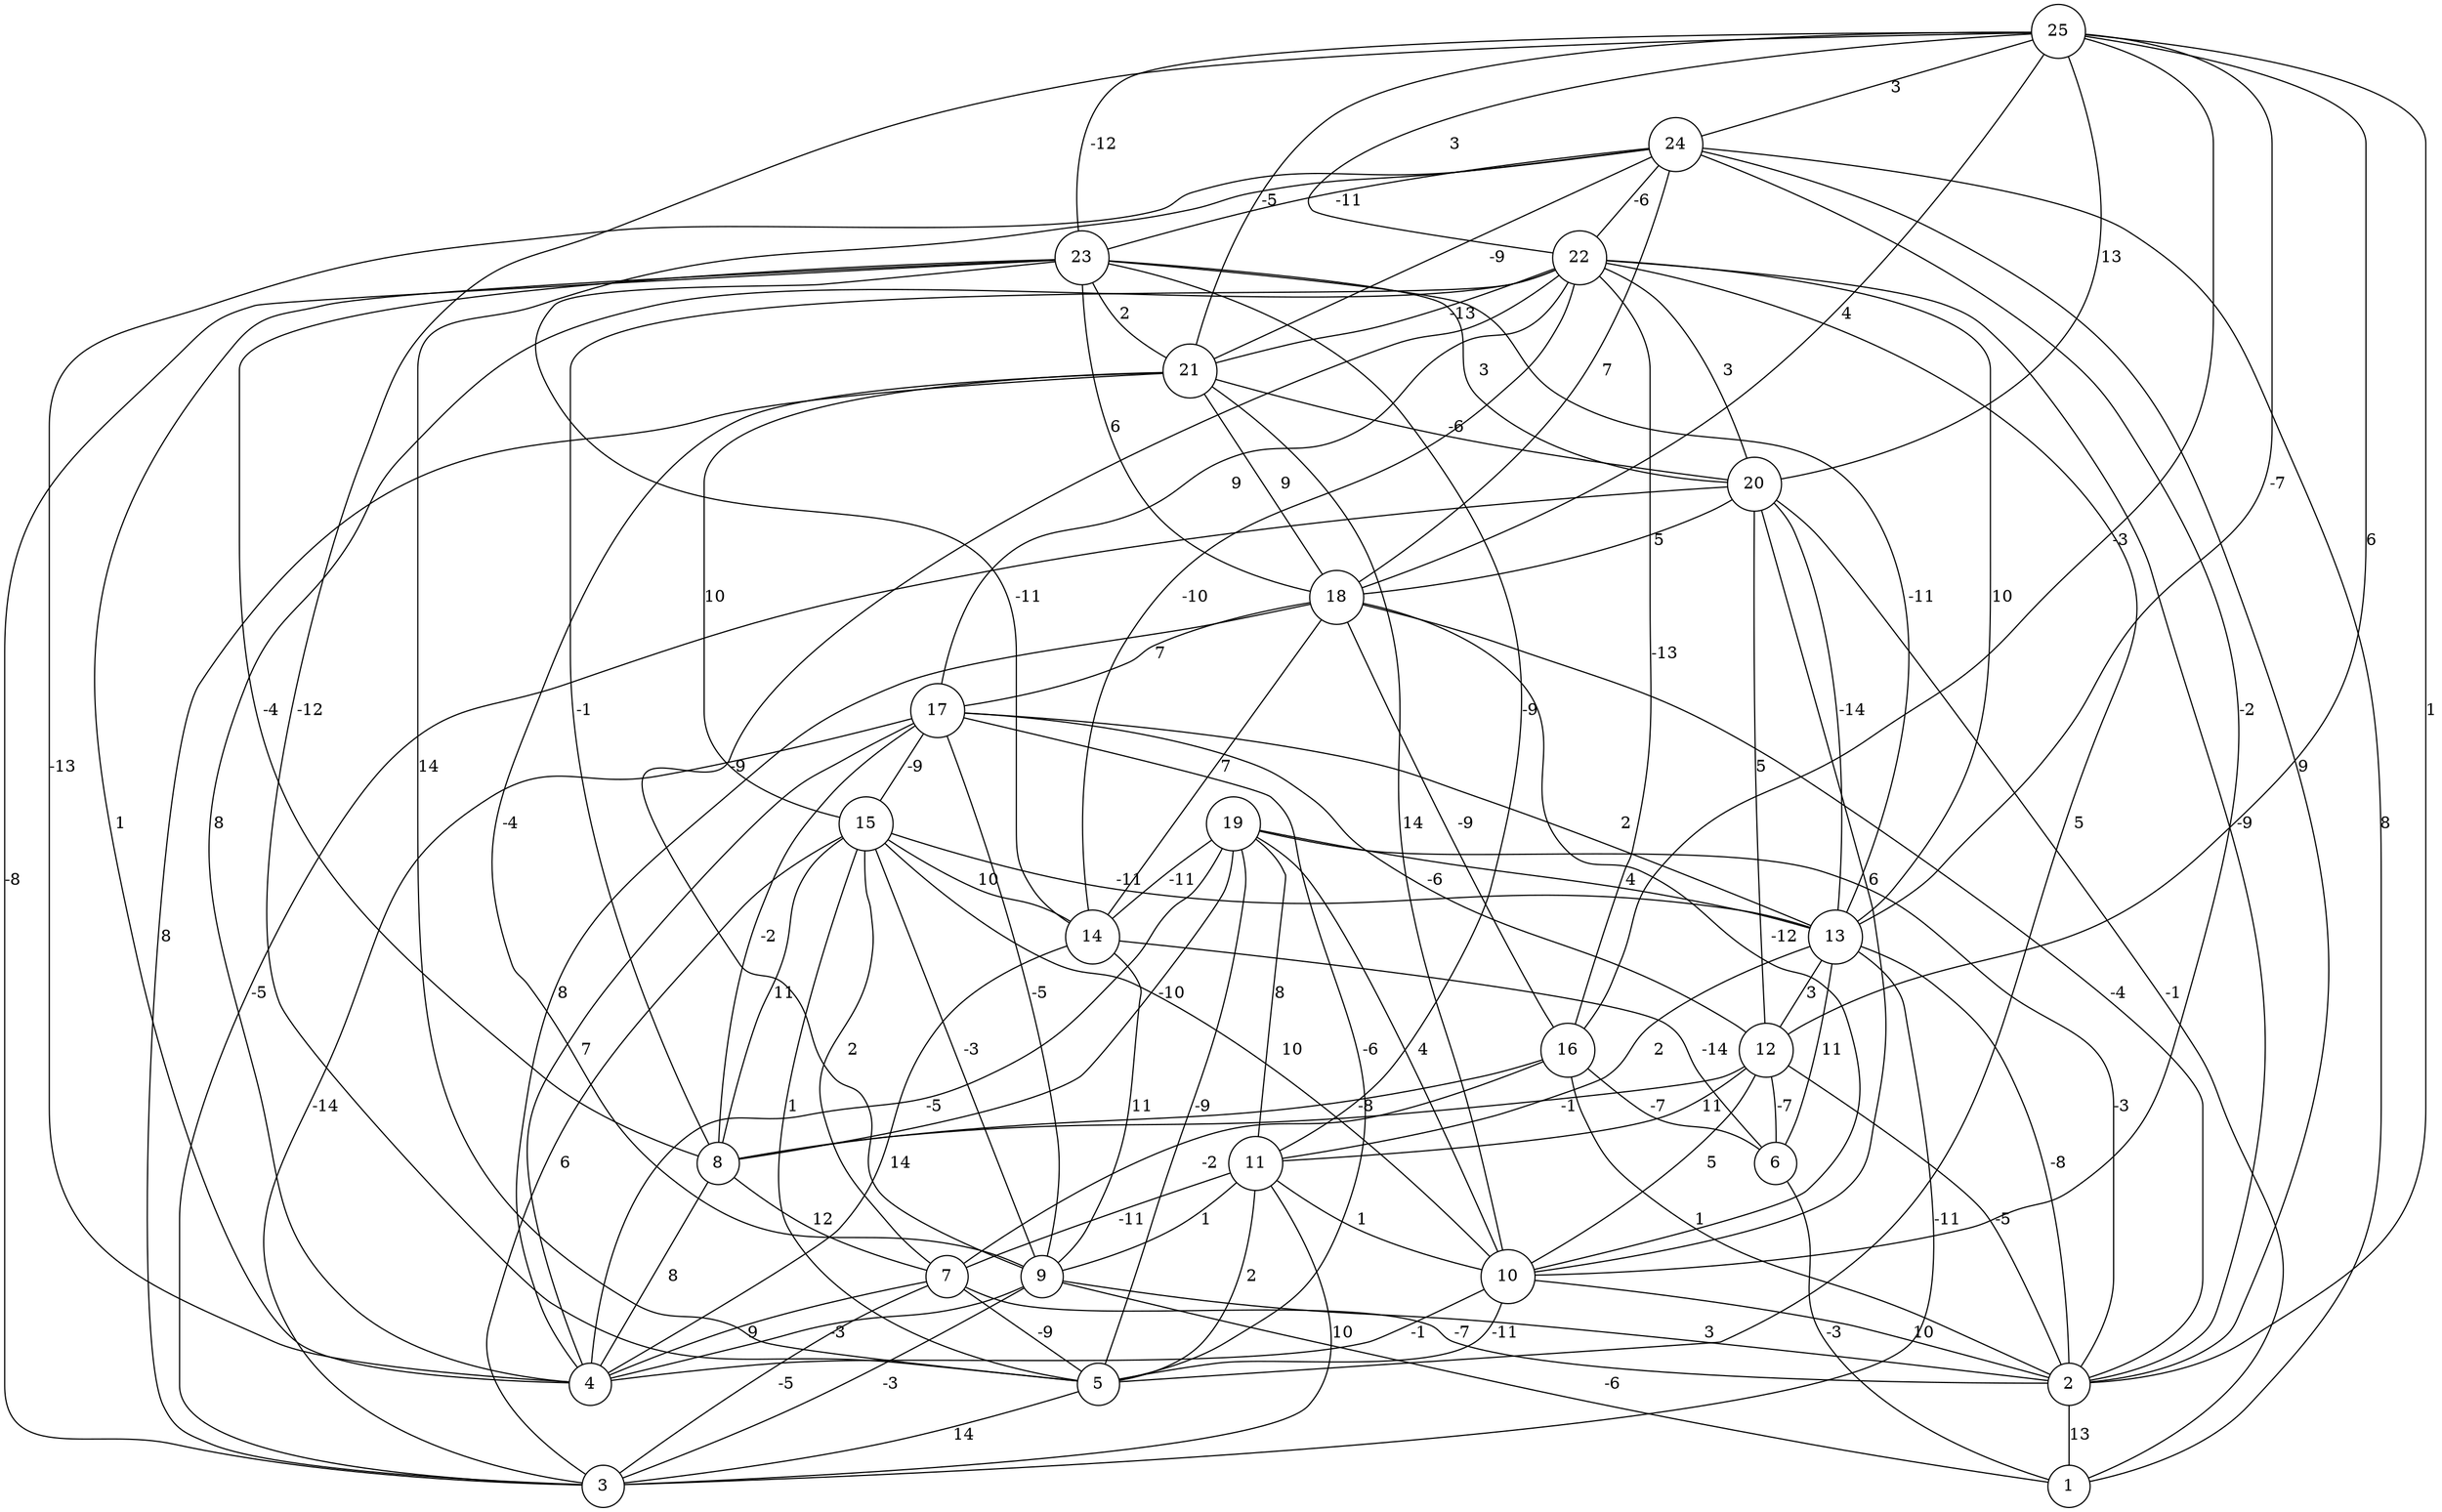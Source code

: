graph { 
	 fontname="Helvetica,Arial,sans-serif" 
	 node [shape = circle]; 
	 25 -- 2 [label = "1"];
	 25 -- 5 [label = "-12"];
	 25 -- 12 [label = "6"];
	 25 -- 13 [label = "-7"];
	 25 -- 16 [label = "-3"];
	 25 -- 18 [label = "4"];
	 25 -- 20 [label = "13"];
	 25 -- 21 [label = "-5"];
	 25 -- 22 [label = "3"];
	 25 -- 23 [label = "-12"];
	 25 -- 24 [label = "3"];
	 24 -- 1 [label = "8"];
	 24 -- 2 [label = "9"];
	 24 -- 4 [label = "-13"];
	 24 -- 5 [label = "14"];
	 24 -- 10 [label = "-2"];
	 24 -- 18 [label = "7"];
	 24 -- 21 [label = "-9"];
	 24 -- 22 [label = "-6"];
	 24 -- 23 [label = "-11"];
	 23 -- 3 [label = "-8"];
	 23 -- 4 [label = "1"];
	 23 -- 8 [label = "-4"];
	 23 -- 11 [label = "-9"];
	 23 -- 13 [label = "-11"];
	 23 -- 14 [label = "-11"];
	 23 -- 18 [label = "6"];
	 23 -- 20 [label = "3"];
	 23 -- 21 [label = "2"];
	 22 -- 2 [label = "-9"];
	 22 -- 4 [label = "8"];
	 22 -- 5 [label = "5"];
	 22 -- 8 [label = "-1"];
	 22 -- 9 [label = "-9"];
	 22 -- 13 [label = "10"];
	 22 -- 14 [label = "-10"];
	 22 -- 16 [label = "-13"];
	 22 -- 17 [label = "9"];
	 22 -- 20 [label = "3"];
	 22 -- 21 [label = "-13"];
	 21 -- 3 [label = "8"];
	 21 -- 9 [label = "-4"];
	 21 -- 10 [label = "14"];
	 21 -- 15 [label = "10"];
	 21 -- 18 [label = "9"];
	 21 -- 20 [label = "-6"];
	 20 -- 1 [label = "-1"];
	 20 -- 3 [label = "-5"];
	 20 -- 10 [label = "6"];
	 20 -- 12 [label = "5"];
	 20 -- 13 [label = "-14"];
	 20 -- 18 [label = "5"];
	 19 -- 2 [label = "-3"];
	 19 -- 4 [label = "-5"];
	 19 -- 5 [label = "-9"];
	 19 -- 8 [label = "-10"];
	 19 -- 10 [label = "4"];
	 19 -- 11 [label = "8"];
	 19 -- 13 [label = "4"];
	 19 -- 14 [label = "-11"];
	 18 -- 2 [label = "-4"];
	 18 -- 4 [label = "8"];
	 18 -- 10 [label = "-12"];
	 18 -- 14 [label = "7"];
	 18 -- 16 [label = "-9"];
	 18 -- 17 [label = "7"];
	 17 -- 3 [label = "-14"];
	 17 -- 4 [label = "7"];
	 17 -- 5 [label = "-6"];
	 17 -- 8 [label = "-2"];
	 17 -- 9 [label = "-5"];
	 17 -- 12 [label = "-6"];
	 17 -- 13 [label = "2"];
	 17 -- 15 [label = "-9"];
	 16 -- 2 [label = "1"];
	 16 -- 6 [label = "-7"];
	 16 -- 7 [label = "-2"];
	 16 -- 8 [label = "-8"];
	 15 -- 3 [label = "6"];
	 15 -- 5 [label = "1"];
	 15 -- 7 [label = "2"];
	 15 -- 8 [label = "11"];
	 15 -- 9 [label = "-3"];
	 15 -- 10 [label = "10"];
	 15 -- 13 [label = "-11"];
	 15 -- 14 [label = "10"];
	 14 -- 4 [label = "14"];
	 14 -- 6 [label = "-14"];
	 14 -- 9 [label = "11"];
	 13 -- 2 [label = "-8"];
	 13 -- 3 [label = "-11"];
	 13 -- 6 [label = "11"];
	 13 -- 11 [label = "2"];
	 13 -- 12 [label = "3"];
	 12 -- 2 [label = "-5"];
	 12 -- 6 [label = "-7"];
	 12 -- 8 [label = "-1"];
	 12 -- 10 [label = "5"];
	 12 -- 11 [label = "11"];
	 11 -- 3 [label = "10"];
	 11 -- 5 [label = "2"];
	 11 -- 7 [label = "-11"];
	 11 -- 9 [label = "1"];
	 11 -- 10 [label = "1"];
	 10 -- 2 [label = "10"];
	 10 -- 4 [label = "-1"];
	 10 -- 5 [label = "-11"];
	 9 -- 1 [label = "-6"];
	 9 -- 2 [label = "3"];
	 9 -- 3 [label = "-3"];
	 9 -- 4 [label = "-3"];
	 8 -- 4 [label = "8"];
	 8 -- 7 [label = "12"];
	 7 -- 2 [label = "-7"];
	 7 -- 3 [label = "-5"];
	 7 -- 4 [label = "9"];
	 7 -- 5 [label = "-9"];
	 6 -- 1 [label = "-3"];
	 5 -- 3 [label = "14"];
	 2 -- 1 [label = "13"];
	 1;
	 2;
	 3;
	 4;
	 5;
	 6;
	 7;
	 8;
	 9;
	 10;
	 11;
	 12;
	 13;
	 14;
	 15;
	 16;
	 17;
	 18;
	 19;
	 20;
	 21;
	 22;
	 23;
	 24;
	 25;
}
